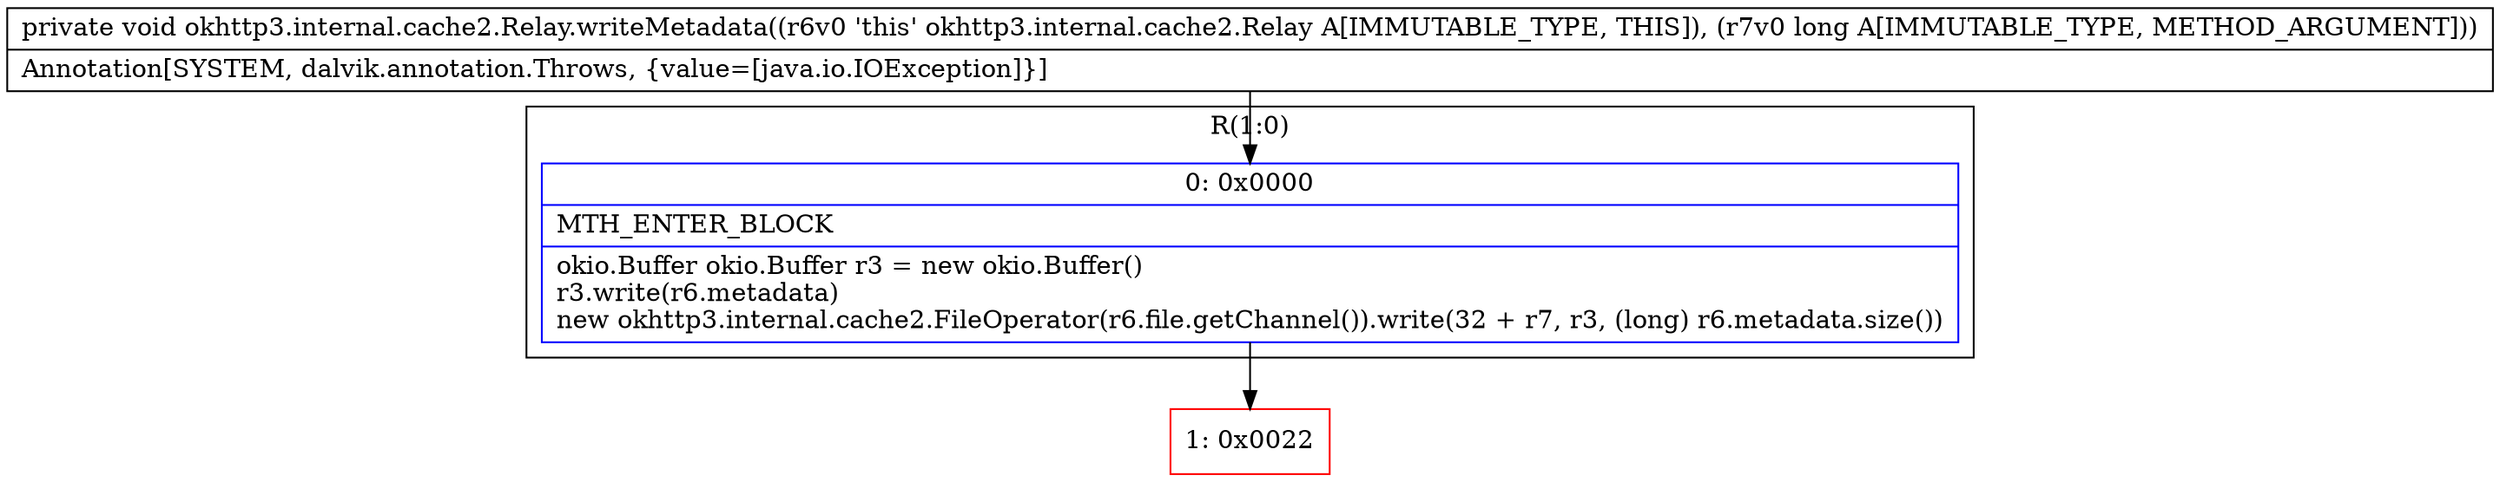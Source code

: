 digraph "CFG forokhttp3.internal.cache2.Relay.writeMetadata(J)V" {
subgraph cluster_Region_1816604311 {
label = "R(1:0)";
node [shape=record,color=blue];
Node_0 [shape=record,label="{0\:\ 0x0000|MTH_ENTER_BLOCK\l|okio.Buffer okio.Buffer r3 = new okio.Buffer()\lr3.write(r6.metadata)\lnew okhttp3.internal.cache2.FileOperator(r6.file.getChannel()).write(32 + r7, r3, (long) r6.metadata.size())\l}"];
}
Node_1 [shape=record,color=red,label="{1\:\ 0x0022}"];
MethodNode[shape=record,label="{private void okhttp3.internal.cache2.Relay.writeMetadata((r6v0 'this' okhttp3.internal.cache2.Relay A[IMMUTABLE_TYPE, THIS]), (r7v0 long A[IMMUTABLE_TYPE, METHOD_ARGUMENT]))  | Annotation[SYSTEM, dalvik.annotation.Throws, \{value=[java.io.IOException]\}]\l}"];
MethodNode -> Node_0;
Node_0 -> Node_1;
}

